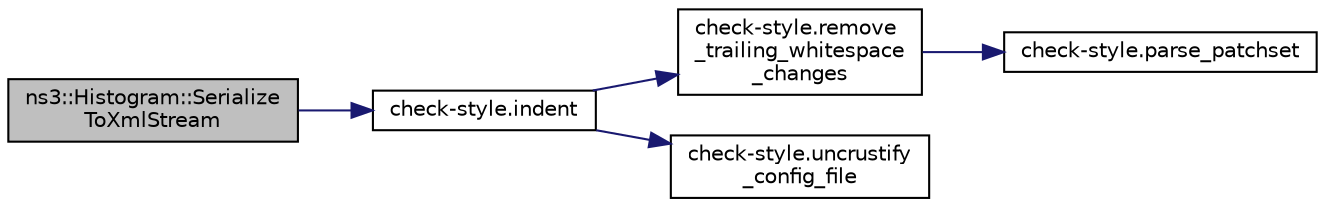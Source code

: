 digraph "ns3::Histogram::SerializeToXmlStream"
{
 // LATEX_PDF_SIZE
  edge [fontname="Helvetica",fontsize="10",labelfontname="Helvetica",labelfontsize="10"];
  node [fontname="Helvetica",fontsize="10",shape=record];
  rankdir="LR";
  Node1 [label="ns3::Histogram::Serialize\lToXmlStream",height=0.2,width=0.4,color="black", fillcolor="grey75", style="filled", fontcolor="black",tooltip="Serializes the results to an std::ostream in XML format."];
  Node1 -> Node2 [color="midnightblue",fontsize="10",style="solid",fontname="Helvetica"];
  Node2 [label="check-style.indent",height=0.2,width=0.4,color="black", fillcolor="white", style="filled",URL="$namespacecheck-style.html#a2d6f9f432f34c4705db87ddfcb13405e",tooltip=" "];
  Node2 -> Node3 [color="midnightblue",fontsize="10",style="solid",fontname="Helvetica"];
  Node3 [label="check-style.remove\l_trailing_whitespace\l_changes",height=0.2,width=0.4,color="black", fillcolor="white", style="filled",URL="$namespacecheck-style.html#a2c3b5d33c0b17e299351caf642937eb3",tooltip=" "];
  Node3 -> Node4 [color="midnightblue",fontsize="10",style="solid",fontname="Helvetica"];
  Node4 [label="check-style.parse_patchset",height=0.2,width=0.4,color="black", fillcolor="white", style="filled",URL="$namespacecheck-style.html#a00ffe9f6b7678b83b1f89d171b30b89e",tooltip=" "];
  Node2 -> Node5 [color="midnightblue",fontsize="10",style="solid",fontname="Helvetica"];
  Node5 [label="check-style.uncrustify\l_config_file",height=0.2,width=0.4,color="black", fillcolor="white", style="filled",URL="$namespacecheck-style.html#a290307e84894e2842fa75b203b2c2e67",tooltip=" "];
}
